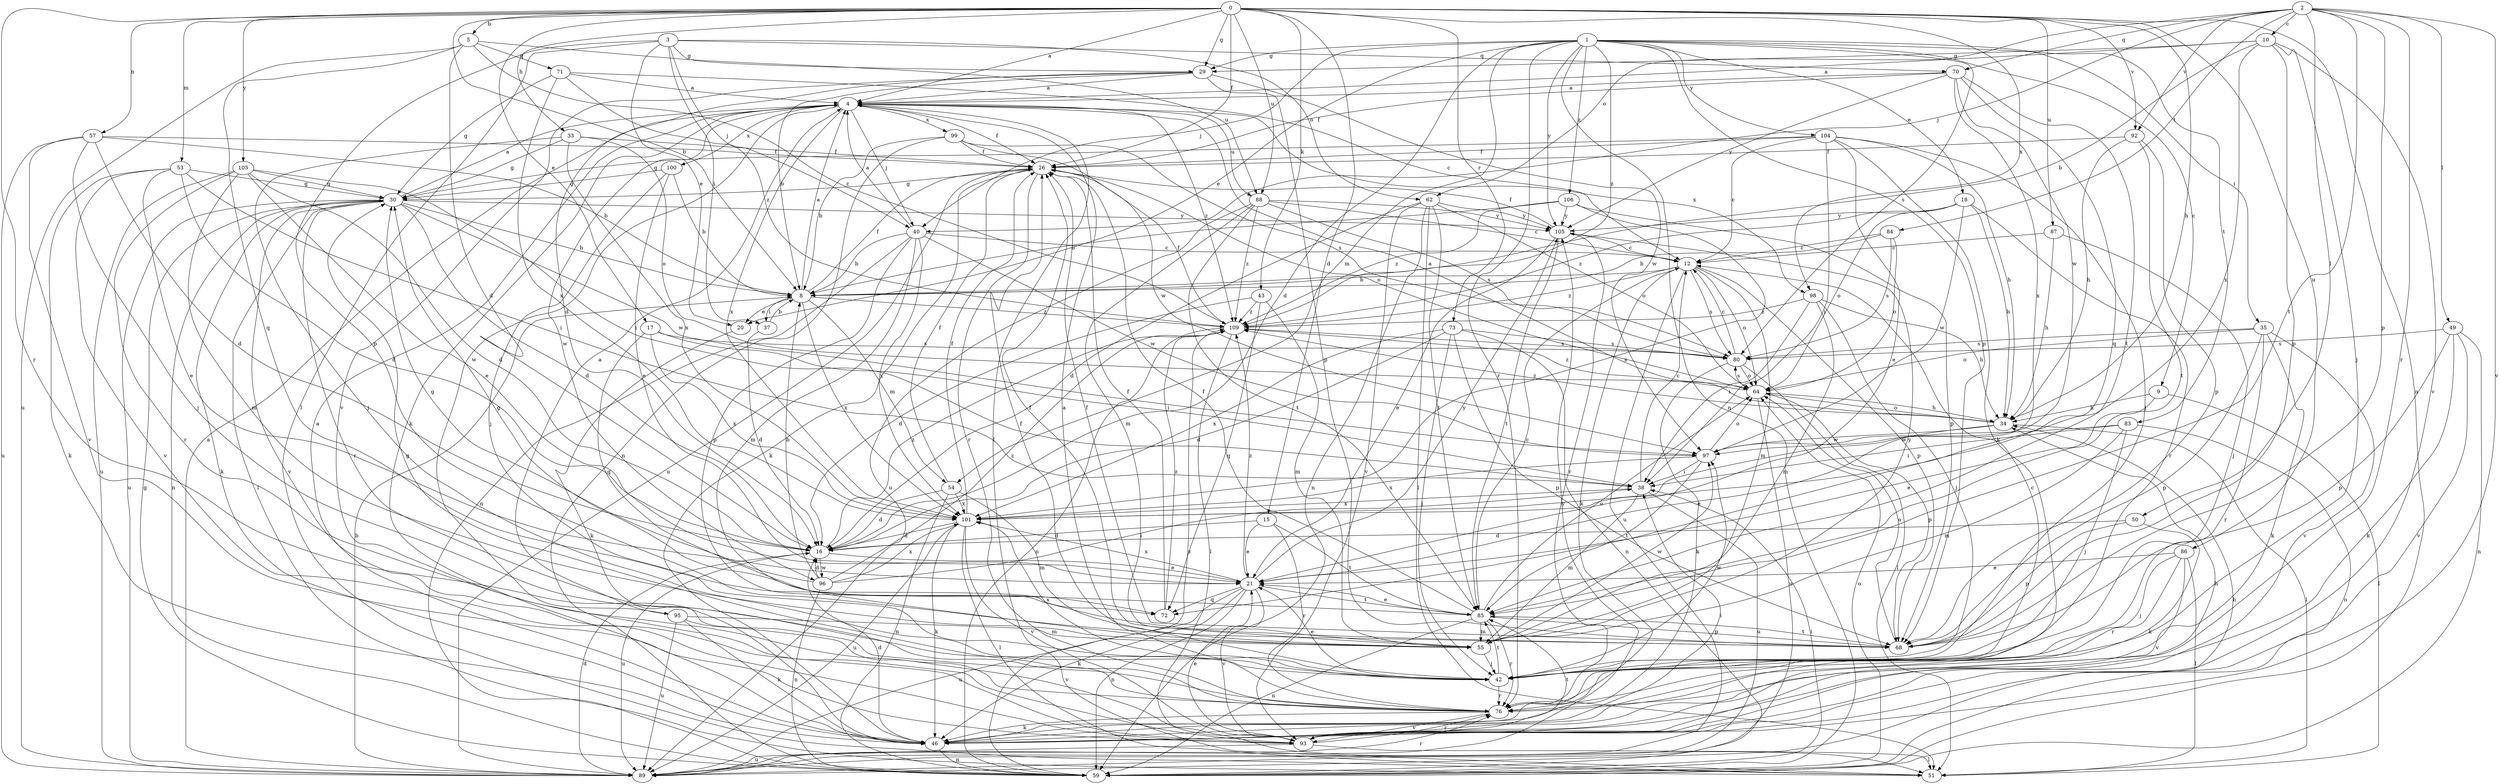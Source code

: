 strict digraph  {
0;
1;
2;
3;
4;
5;
8;
9;
10;
12;
15;
16;
17;
18;
20;
21;
26;
29;
30;
33;
34;
35;
37;
38;
40;
42;
43;
46;
49;
50;
51;
53;
54;
55;
57;
59;
62;
64;
68;
70;
71;
72;
73;
76;
80;
83;
84;
85;
86;
87;
88;
89;
92;
93;
95;
96;
97;
98;
99;
100;
101;
103;
104;
105;
106;
109;
0 -> 4  [label=a];
0 -> 5  [label=b];
0 -> 8  [label=b];
0 -> 15  [label=d];
0 -> 17  [label=e];
0 -> 26  [label=f];
0 -> 29  [label=g];
0 -> 33  [label=h];
0 -> 34  [label=h];
0 -> 43  [label=k];
0 -> 53  [label=m];
0 -> 57  [label=n];
0 -> 59  [label=n];
0 -> 73  [label=r];
0 -> 76  [label=r];
0 -> 86  [label=u];
0 -> 87  [label=u];
0 -> 88  [label=u];
0 -> 92  [label=v];
0 -> 98  [label=x];
0 -> 103  [label=y];
1 -> 9  [label=c];
1 -> 16  [label=d];
1 -> 18  [label=e];
1 -> 20  [label=e];
1 -> 29  [label=g];
1 -> 35  [label=i];
1 -> 40  [label=j];
1 -> 54  [label=m];
1 -> 59  [label=n];
1 -> 68  [label=p];
1 -> 76  [label=r];
1 -> 80  [label=s];
1 -> 83  [label=t];
1 -> 104  [label=y];
1 -> 105  [label=y];
1 -> 106  [label=z];
1 -> 109  [label=z];
2 -> 10  [label=c];
2 -> 40  [label=j];
2 -> 49  [label=l];
2 -> 50  [label=l];
2 -> 62  [label=o];
2 -> 68  [label=p];
2 -> 70  [label=q];
2 -> 76  [label=r];
2 -> 84  [label=t];
2 -> 85  [label=t];
2 -> 92  [label=v];
2 -> 93  [label=v];
3 -> 20  [label=e];
3 -> 29  [label=g];
3 -> 37  [label=i];
3 -> 40  [label=j];
3 -> 51  [label=l];
3 -> 62  [label=o];
3 -> 68  [label=p];
3 -> 70  [label=q];
4 -> 26  [label=f];
4 -> 40  [label=j];
4 -> 46  [label=k];
4 -> 51  [label=l];
4 -> 88  [label=u];
4 -> 95  [label=w];
4 -> 96  [label=w];
4 -> 98  [label=x];
4 -> 99  [label=x];
4 -> 100  [label=x];
4 -> 101  [label=x];
4 -> 109  [label=z];
5 -> 16  [label=d];
5 -> 71  [label=q];
5 -> 72  [label=q];
5 -> 88  [label=u];
5 -> 89  [label=u];
5 -> 109  [label=z];
8 -> 4  [label=a];
8 -> 20  [label=e];
8 -> 26  [label=f];
8 -> 37  [label=i];
8 -> 54  [label=m];
8 -> 101  [label=x];
8 -> 109  [label=z];
9 -> 21  [label=e];
9 -> 34  [label=h];
9 -> 51  [label=l];
10 -> 4  [label=a];
10 -> 8  [label=b];
10 -> 29  [label=g];
10 -> 42  [label=j];
10 -> 68  [label=p];
10 -> 93  [label=v];
10 -> 101  [label=x];
12 -> 8  [label=b];
12 -> 46  [label=k];
12 -> 55  [label=m];
12 -> 64  [label=o];
12 -> 68  [label=p];
12 -> 80  [label=s];
12 -> 89  [label=u];
12 -> 109  [label=z];
15 -> 16  [label=d];
15 -> 21  [label=e];
15 -> 76  [label=r];
15 -> 85  [label=t];
16 -> 21  [label=e];
16 -> 89  [label=u];
16 -> 96  [label=w];
16 -> 109  [label=z];
17 -> 38  [label=i];
17 -> 72  [label=q];
17 -> 80  [label=s];
17 -> 101  [label=x];
18 -> 34  [label=h];
18 -> 64  [label=o];
18 -> 76  [label=r];
18 -> 97  [label=w];
18 -> 105  [label=y];
18 -> 109  [label=z];
20 -> 46  [label=k];
21 -> 46  [label=k];
21 -> 59  [label=n];
21 -> 72  [label=q];
21 -> 85  [label=t];
21 -> 89  [label=u];
21 -> 93  [label=v];
21 -> 101  [label=x];
21 -> 105  [label=y];
21 -> 109  [label=z];
26 -> 30  [label=g];
26 -> 46  [label=k];
26 -> 64  [label=o];
26 -> 76  [label=r];
26 -> 89  [label=u];
29 -> 4  [label=a];
29 -> 8  [label=b];
29 -> 16  [label=d];
29 -> 68  [label=p];
29 -> 93  [label=v];
29 -> 97  [label=w];
30 -> 4  [label=a];
30 -> 8  [label=b];
30 -> 16  [label=d];
30 -> 46  [label=k];
30 -> 51  [label=l];
30 -> 59  [label=n];
30 -> 76  [label=r];
30 -> 89  [label=u];
30 -> 93  [label=v];
30 -> 97  [label=w];
30 -> 105  [label=y];
33 -> 26  [label=f];
33 -> 30  [label=g];
33 -> 42  [label=j];
33 -> 64  [label=o];
33 -> 101  [label=x];
34 -> 4  [label=a];
34 -> 21  [label=e];
34 -> 51  [label=l];
34 -> 64  [label=o];
34 -> 97  [label=w];
34 -> 109  [label=z];
35 -> 46  [label=k];
35 -> 64  [label=o];
35 -> 68  [label=p];
35 -> 76  [label=r];
35 -> 80  [label=s];
35 -> 93  [label=v];
37 -> 8  [label=b];
37 -> 16  [label=d];
38 -> 12  [label=c];
38 -> 55  [label=m];
38 -> 89  [label=u];
38 -> 101  [label=x];
40 -> 4  [label=a];
40 -> 8  [label=b];
40 -> 12  [label=c];
40 -> 55  [label=m];
40 -> 59  [label=n];
40 -> 68  [label=p];
40 -> 97  [label=w];
40 -> 101  [label=x];
42 -> 21  [label=e];
42 -> 26  [label=f];
42 -> 76  [label=r];
42 -> 85  [label=t];
42 -> 97  [label=w];
42 -> 101  [label=x];
43 -> 16  [label=d];
43 -> 55  [label=m];
43 -> 72  [label=q];
43 -> 109  [label=z];
46 -> 4  [label=a];
46 -> 16  [label=d];
46 -> 38  [label=i];
46 -> 59  [label=n];
49 -> 46  [label=k];
49 -> 59  [label=n];
49 -> 68  [label=p];
49 -> 80  [label=s];
49 -> 93  [label=v];
50 -> 16  [label=d];
50 -> 46  [label=k];
50 -> 68  [label=p];
53 -> 16  [label=d];
53 -> 21  [label=e];
53 -> 30  [label=g];
53 -> 38  [label=i];
53 -> 46  [label=k];
53 -> 93  [label=v];
54 -> 16  [label=d];
54 -> 26  [label=f];
54 -> 55  [label=m];
54 -> 59  [label=n];
54 -> 101  [label=x];
55 -> 26  [label=f];
55 -> 42  [label=j];
55 -> 97  [label=w];
55 -> 105  [label=y];
57 -> 8  [label=b];
57 -> 16  [label=d];
57 -> 26  [label=f];
57 -> 42  [label=j];
57 -> 89  [label=u];
57 -> 93  [label=v];
59 -> 30  [label=g];
59 -> 38  [label=i];
59 -> 64  [label=o];
59 -> 109  [label=z];
62 -> 16  [label=d];
62 -> 51  [label=l];
62 -> 59  [label=n];
62 -> 64  [label=o];
62 -> 85  [label=t];
62 -> 93  [label=v];
62 -> 105  [label=y];
64 -> 34  [label=h];
64 -> 68  [label=p];
64 -> 80  [label=s];
64 -> 89  [label=u];
64 -> 109  [label=z];
68 -> 26  [label=f];
68 -> 64  [label=o];
68 -> 85  [label=t];
70 -> 4  [label=a];
70 -> 26  [label=f];
70 -> 72  [label=q];
70 -> 85  [label=t];
70 -> 97  [label=w];
70 -> 101  [label=x];
70 -> 105  [label=y];
71 -> 4  [label=a];
71 -> 12  [label=c];
71 -> 30  [label=g];
71 -> 101  [label=x];
71 -> 109  [label=z];
72 -> 26  [label=f];
72 -> 109  [label=z];
73 -> 16  [label=d];
73 -> 42  [label=j];
73 -> 59  [label=n];
73 -> 68  [label=p];
73 -> 80  [label=s];
73 -> 101  [label=x];
76 -> 4  [label=a];
76 -> 12  [label=c];
76 -> 30  [label=g];
76 -> 46  [label=k];
76 -> 93  [label=v];
80 -> 12  [label=c];
80 -> 46  [label=k];
80 -> 51  [label=l];
80 -> 64  [label=o];
83 -> 38  [label=i];
83 -> 42  [label=j];
83 -> 55  [label=m];
83 -> 59  [label=n];
83 -> 97  [label=w];
84 -> 8  [label=b];
84 -> 12  [label=c];
84 -> 64  [label=o];
84 -> 80  [label=s];
85 -> 12  [label=c];
85 -> 21  [label=e];
85 -> 26  [label=f];
85 -> 30  [label=g];
85 -> 55  [label=m];
85 -> 59  [label=n];
85 -> 64  [label=o];
85 -> 68  [label=p];
85 -> 76  [label=r];
86 -> 21  [label=e];
86 -> 42  [label=j];
86 -> 51  [label=l];
86 -> 76  [label=r];
86 -> 93  [label=v];
87 -> 12  [label=c];
87 -> 34  [label=h];
87 -> 42  [label=j];
88 -> 12  [label=c];
88 -> 55  [label=m];
88 -> 80  [label=s];
88 -> 85  [label=t];
88 -> 89  [label=u];
88 -> 105  [label=y];
88 -> 109  [label=z];
89 -> 4  [label=a];
89 -> 8  [label=b];
89 -> 16  [label=d];
89 -> 34  [label=h];
89 -> 76  [label=r];
89 -> 105  [label=y];
92 -> 26  [label=f];
92 -> 34  [label=h];
92 -> 68  [label=p];
92 -> 85  [label=t];
93 -> 21  [label=e];
93 -> 34  [label=h];
93 -> 51  [label=l];
93 -> 76  [label=r];
93 -> 85  [label=t];
93 -> 89  [label=u];
95 -> 4  [label=a];
95 -> 46  [label=k];
95 -> 55  [label=m];
95 -> 89  [label=u];
95 -> 93  [label=v];
96 -> 8  [label=b];
96 -> 16  [label=d];
96 -> 30  [label=g];
96 -> 38  [label=i];
96 -> 59  [label=n];
96 -> 101  [label=x];
96 -> 109  [label=z];
97 -> 38  [label=i];
97 -> 64  [label=o];
97 -> 85  [label=t];
97 -> 101  [label=x];
98 -> 34  [label=h];
98 -> 38  [label=i];
98 -> 42  [label=j];
98 -> 55  [label=m];
98 -> 109  [label=z];
99 -> 8  [label=b];
99 -> 26  [label=f];
99 -> 59  [label=n];
99 -> 80  [label=s];
99 -> 97  [label=w];
100 -> 8  [label=b];
100 -> 21  [label=e];
100 -> 30  [label=g];
100 -> 42  [label=j];
101 -> 16  [label=d];
101 -> 26  [label=f];
101 -> 46  [label=k];
101 -> 51  [label=l];
101 -> 89  [label=u];
101 -> 93  [label=v];
103 -> 16  [label=d];
103 -> 21  [label=e];
103 -> 30  [label=g];
103 -> 38  [label=i];
103 -> 55  [label=m];
103 -> 76  [label=r];
103 -> 89  [label=u];
104 -> 12  [label=c];
104 -> 21  [label=e];
104 -> 26  [label=f];
104 -> 30  [label=g];
104 -> 34  [label=h];
104 -> 38  [label=i];
104 -> 42  [label=j];
104 -> 46  [label=k];
105 -> 12  [label=c];
105 -> 21  [label=e];
105 -> 26  [label=f];
105 -> 76  [label=r];
105 -> 85  [label=t];
106 -> 8  [label=b];
106 -> 68  [label=p];
106 -> 101  [label=x];
106 -> 105  [label=y];
106 -> 109  [label=z];
109 -> 26  [label=f];
109 -> 51  [label=l];
109 -> 59  [label=n];
109 -> 80  [label=s];
}
